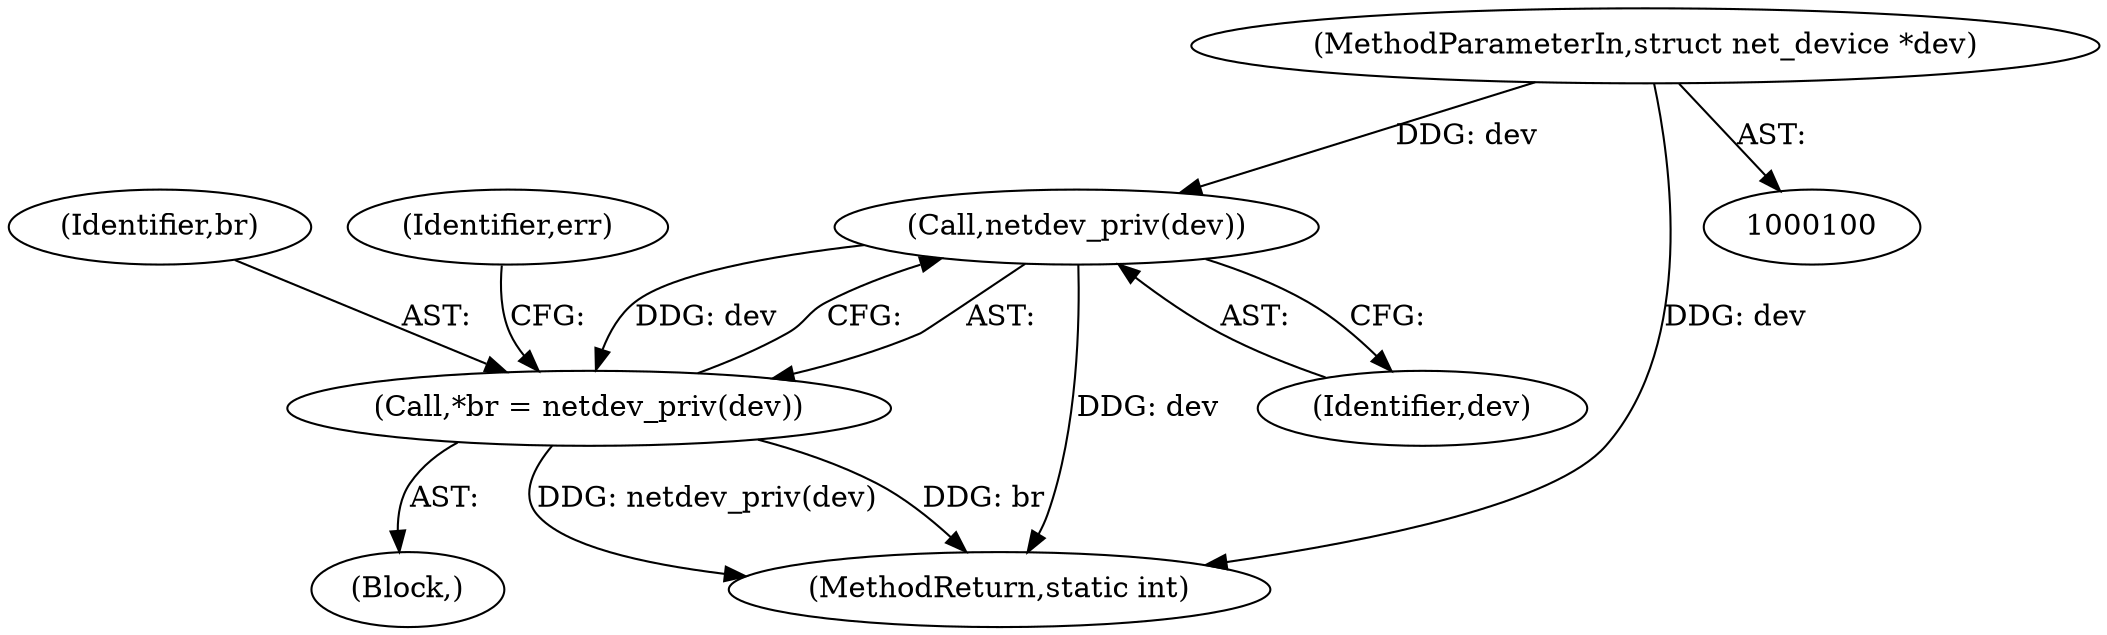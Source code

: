 digraph "0_linux_c085c49920b2f900ba716b4ca1c1a55ece9872cc_0@pointer" {
"1000103" [label="(MethodParameterIn,struct net_device *dev)"];
"1000108" [label="(Call,netdev_priv(dev))"];
"1000106" [label="(Call,*br = netdev_priv(dev))"];
"1000107" [label="(Identifier,br)"];
"1000104" [label="(Block,)"];
"1000343" [label="(MethodReturn,static int)"];
"1000103" [label="(MethodParameterIn,struct net_device *dev)"];
"1000108" [label="(Call,netdev_priv(dev))"];
"1000109" [label="(Identifier,dev)"];
"1000116" [label="(Identifier,err)"];
"1000106" [label="(Call,*br = netdev_priv(dev))"];
"1000103" -> "1000100"  [label="AST: "];
"1000103" -> "1000343"  [label="DDG: dev"];
"1000103" -> "1000108"  [label="DDG: dev"];
"1000108" -> "1000106"  [label="AST: "];
"1000108" -> "1000109"  [label="CFG: "];
"1000109" -> "1000108"  [label="AST: "];
"1000106" -> "1000108"  [label="CFG: "];
"1000108" -> "1000343"  [label="DDG: dev"];
"1000108" -> "1000106"  [label="DDG: dev"];
"1000106" -> "1000104"  [label="AST: "];
"1000107" -> "1000106"  [label="AST: "];
"1000116" -> "1000106"  [label="CFG: "];
"1000106" -> "1000343"  [label="DDG: netdev_priv(dev)"];
"1000106" -> "1000343"  [label="DDG: br"];
}
